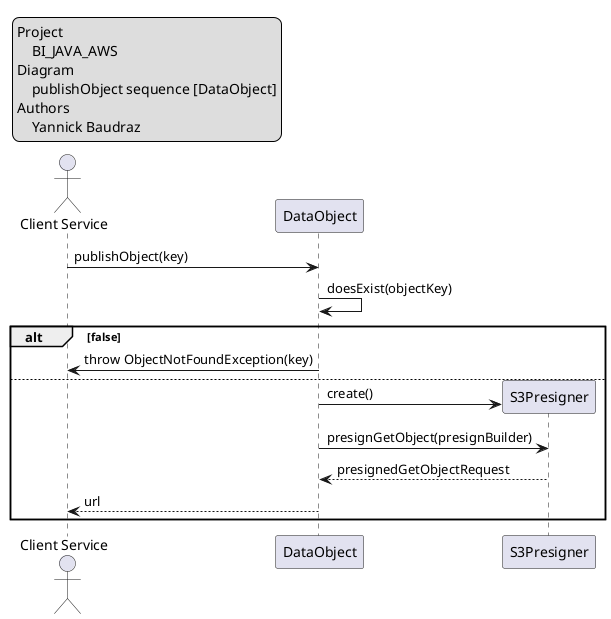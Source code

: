 @startuml DataObject_publishObject
'https://plantuml.com/sequence-diagram

legend top left
    Project
        BI_JAVA_AWS
    Diagram
        publishObject sequence [DataObject]
    Authors
        Yannick Baudraz
endlegend


actor "Client Service" as CLient

participant DataObject
participant S3Presigner


CLient -> DataObject: publishObject(key)

DataObject -> DataObject: doesExist(objectKey)
alt false
    DataObject -> CLient: throw ObjectNotFoundException(key)
else
    create S3Presigner
    DataObject -> S3Presigner: create()

    DataObject -> S3Presigner: presignGetObject(presignBuilder)
    S3Presigner --> DataObject: presignedGetObjectRequest

    DataObject --> CLient: url
end

@enduml
